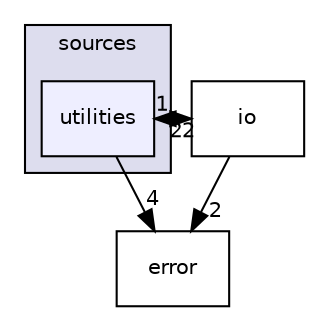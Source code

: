 digraph "/home/ran/atlas_project/latest_branch_07182016/sources/utilities" {
  compound=true
  node [ fontsize="10", fontname="Helvetica"];
  edge [ labelfontsize="10", labelfontname="Helvetica"];
  subgraph clusterdir_9423311babe90635fab29e5efa88abf4 {
    graph [ bgcolor="#ddddee", pencolor="black", label="sources" fontname="Helvetica", fontsize="10", URL="dir_9423311babe90635fab29e5efa88abf4.html"]
  dir_01209aa1722ad1812c26637c88abc9d6 [shape=box, label="utilities", style="filled", fillcolor="#eeeeff", pencolor="black", URL="dir_01209aa1722ad1812c26637c88abc9d6.html"];
  }
  dir_df4a79665b6207ddb1105e4e0c5b079b [shape=box label="error" URL="dir_df4a79665b6207ddb1105e4e0c5b079b.html"];
  dir_af47db905c7aef4a3ed5f697fde94e65 [shape=box label="io" URL="dir_af47db905c7aef4a3ed5f697fde94e65.html"];
  dir_01209aa1722ad1812c26637c88abc9d6->dir_df4a79665b6207ddb1105e4e0c5b079b [headlabel="4", labeldistance=1.5 headhref="dir_000011_000003.html"];
  dir_01209aa1722ad1812c26637c88abc9d6->dir_af47db905c7aef4a3ed5f697fde94e65 [headlabel="1", labeldistance=1.5 headhref="dir_000011_000007.html"];
  dir_af47db905c7aef4a3ed5f697fde94e65->dir_df4a79665b6207ddb1105e4e0c5b079b [headlabel="2", labeldistance=1.5 headhref="dir_000007_000003.html"];
  dir_af47db905c7aef4a3ed5f697fde94e65->dir_01209aa1722ad1812c26637c88abc9d6 [headlabel="22", labeldistance=1.5 headhref="dir_000007_000011.html"];
}

